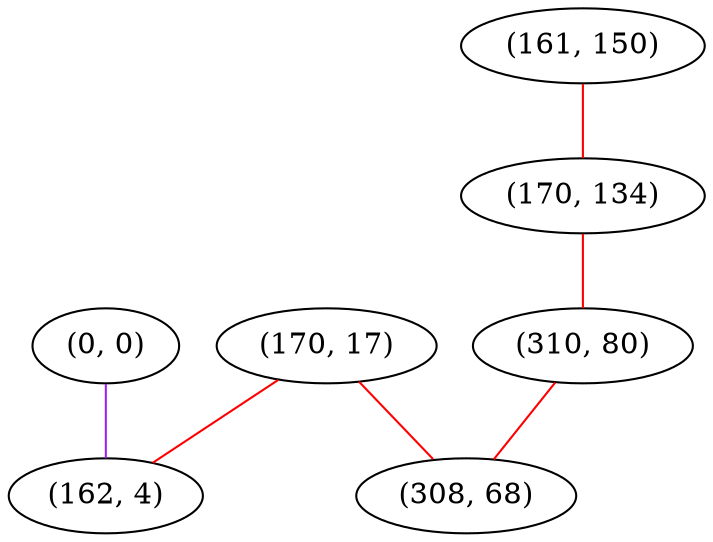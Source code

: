 graph "" {
"(0, 0)";
"(161, 150)";
"(170, 17)";
"(170, 134)";
"(310, 80)";
"(308, 68)";
"(162, 4)";
"(0, 0)" -- "(162, 4)"  [color=purple, key=0, weight=4];
"(161, 150)" -- "(170, 134)"  [color=red, key=0, weight=1];
"(170, 17)" -- "(308, 68)"  [color=red, key=0, weight=1];
"(170, 17)" -- "(162, 4)"  [color=red, key=0, weight=1];
"(170, 134)" -- "(310, 80)"  [color=red, key=0, weight=1];
"(310, 80)" -- "(308, 68)"  [color=red, key=0, weight=1];
}
